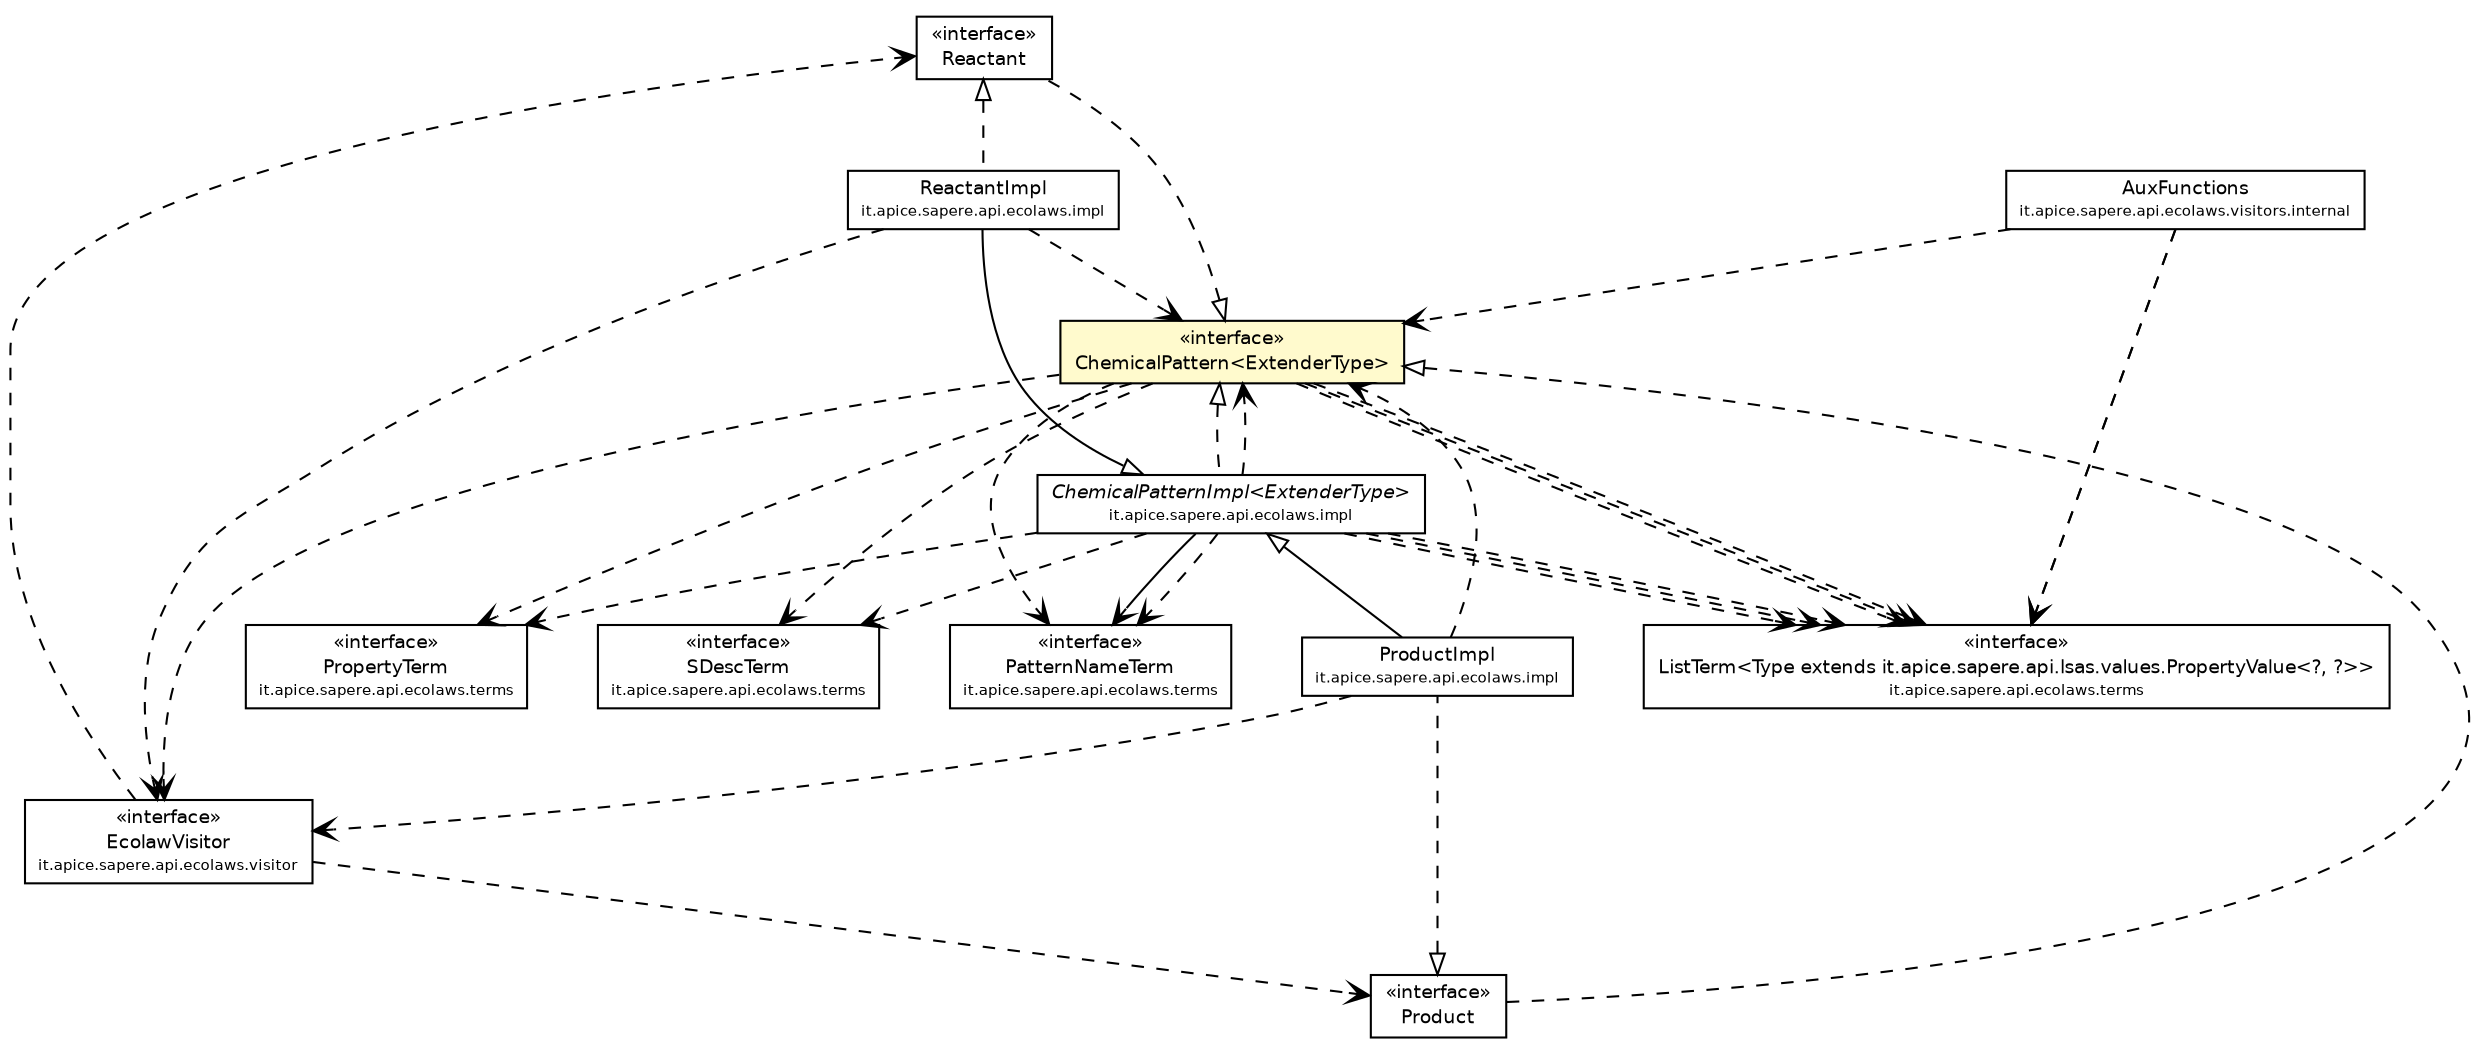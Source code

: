 #!/usr/local/bin/dot
#
# Class diagram 
# Generated by UmlGraph version 4.4 (http://www.spinellis.gr/sw/umlgraph)
#

digraph G {
	edge [fontname="Helvetica",fontsize=10,labelfontname="Helvetica",labelfontsize=10];
	node [fontname="Helvetica",fontsize=10,shape=plaintext];
	// it.apice.sapere.api.ecolaws.Reactant
	c17593 [label=<<table border="0" cellborder="1" cellspacing="0" cellpadding="2" port="p" href="./Reactant.html">
		<tr><td><table border="0" cellspacing="0" cellpadding="1">
			<tr><td> &laquo;interface&raquo; </td></tr>
			<tr><td> Reactant </td></tr>
		</table></td></tr>
		</table>>, fontname="Helvetica", fontcolor="black", fontsize=9.0];
	// it.apice.sapere.api.ecolaws.Product
	c17595 [label=<<table border="0" cellborder="1" cellspacing="0" cellpadding="2" port="p" href="./Product.html">
		<tr><td><table border="0" cellspacing="0" cellpadding="1">
			<tr><td> &laquo;interface&raquo; </td></tr>
			<tr><td> Product </td></tr>
		</table></td></tr>
		</table>>, fontname="Helvetica", fontcolor="black", fontsize=9.0];
	// it.apice.sapere.api.ecolaws.ChemicalPattern<ExtenderType>
	c17598 [label=<<table border="0" cellborder="1" cellspacing="0" cellpadding="2" port="p" bgcolor="lemonChiffon" href="./ChemicalPattern.html">
		<tr><td><table border="0" cellspacing="0" cellpadding="1">
			<tr><td> &laquo;interface&raquo; </td></tr>
			<tr><td> ChemicalPattern&lt;ExtenderType&gt; </td></tr>
		</table></td></tr>
		</table>>, fontname="Helvetica", fontcolor="black", fontsize=9.0];
	// it.apice.sapere.api.ecolaws.terms.SDescTerm
	c17620 [label=<<table border="0" cellborder="1" cellspacing="0" cellpadding="2" port="p" href="./terms/SDescTerm.html">
		<tr><td><table border="0" cellspacing="0" cellpadding="1">
			<tr><td> &laquo;interface&raquo; </td></tr>
			<tr><td> SDescTerm </td></tr>
			<tr><td><font point-size="7.0"> it.apice.sapere.api.ecolaws.terms </font></td></tr>
		</table></td></tr>
		</table>>, fontname="Helvetica", fontcolor="black", fontsize=9.0];
	// it.apice.sapere.api.ecolaws.terms.PropertyTerm
	c17621 [label=<<table border="0" cellborder="1" cellspacing="0" cellpadding="2" port="p" href="./terms/PropertyTerm.html">
		<tr><td><table border="0" cellspacing="0" cellpadding="1">
			<tr><td> &laquo;interface&raquo; </td></tr>
			<tr><td> PropertyTerm </td></tr>
			<tr><td><font point-size="7.0"> it.apice.sapere.api.ecolaws.terms </font></td></tr>
		</table></td></tr>
		</table>>, fontname="Helvetica", fontcolor="black", fontsize=9.0];
	// it.apice.sapere.api.ecolaws.terms.PatternNameTerm
	c17622 [label=<<table border="0" cellborder="1" cellspacing="0" cellpadding="2" port="p" href="./terms/PatternNameTerm.html">
		<tr><td><table border="0" cellspacing="0" cellpadding="1">
			<tr><td> &laquo;interface&raquo; </td></tr>
			<tr><td> PatternNameTerm </td></tr>
			<tr><td><font point-size="7.0"> it.apice.sapere.api.ecolaws.terms </font></td></tr>
		</table></td></tr>
		</table>>, fontname="Helvetica", fontcolor="black", fontsize=9.0];
	// it.apice.sapere.api.ecolaws.terms.ListTerm<Type extends it.apice.sapere.api.lsas.values.PropertyValue<?, ?>>
	c17623 [label=<<table border="0" cellborder="1" cellspacing="0" cellpadding="2" port="p" href="./terms/ListTerm.html">
		<tr><td><table border="0" cellspacing="0" cellpadding="1">
			<tr><td> &laquo;interface&raquo; </td></tr>
			<tr><td> ListTerm&lt;Type extends it.apice.sapere.api.lsas.values.PropertyValue&lt;?, ?&gt;&gt; </td></tr>
			<tr><td><font point-size="7.0"> it.apice.sapere.api.ecolaws.terms </font></td></tr>
		</table></td></tr>
		</table>>, fontname="Helvetica", fontcolor="black", fontsize=9.0];
	// it.apice.sapere.api.ecolaws.visitor.EcolawVisitor
	c17627 [label=<<table border="0" cellborder="1" cellspacing="0" cellpadding="2" port="p" href="./visitor/EcolawVisitor.html">
		<tr><td><table border="0" cellspacing="0" cellpadding="1">
			<tr><td> &laquo;interface&raquo; </td></tr>
			<tr><td> EcolawVisitor </td></tr>
			<tr><td><font point-size="7.0"> it.apice.sapere.api.ecolaws.visitor </font></td></tr>
		</table></td></tr>
		</table>>, fontname="Helvetica", fontcolor="black", fontsize=9.0];
	// it.apice.sapere.api.ecolaws.impl.ReactantImpl
	c17700 [label=<<table border="0" cellborder="1" cellspacing="0" cellpadding="2" port="p" href="./impl/ReactantImpl.html">
		<tr><td><table border="0" cellspacing="0" cellpadding="1">
			<tr><td> ReactantImpl </td></tr>
			<tr><td><font point-size="7.0"> it.apice.sapere.api.ecolaws.impl </font></td></tr>
		</table></td></tr>
		</table>>, fontname="Helvetica", fontcolor="black", fontsize=9.0];
	// it.apice.sapere.api.ecolaws.impl.ProductImpl
	c17701 [label=<<table border="0" cellborder="1" cellspacing="0" cellpadding="2" port="p" href="./impl/ProductImpl.html">
		<tr><td><table border="0" cellspacing="0" cellpadding="1">
			<tr><td> ProductImpl </td></tr>
			<tr><td><font point-size="7.0"> it.apice.sapere.api.ecolaws.impl </font></td></tr>
		</table></td></tr>
		</table>>, fontname="Helvetica", fontcolor="black", fontsize=9.0];
	// it.apice.sapere.api.ecolaws.impl.ChemicalPatternImpl<ExtenderType>
	c17704 [label=<<table border="0" cellborder="1" cellspacing="0" cellpadding="2" port="p" href="./impl/ChemicalPatternImpl.html">
		<tr><td><table border="0" cellspacing="0" cellpadding="1">
			<tr><td><font face="Helvetica-Oblique"> ChemicalPatternImpl&lt;ExtenderType&gt; </font></td></tr>
			<tr><td><font point-size="7.0"> it.apice.sapere.api.ecolaws.impl </font></td></tr>
		</table></td></tr>
		</table>>, fontname="Helvetica", fontcolor="black", fontsize=9.0];
	// it.apice.sapere.api.ecolaws.visitors.internal.AuxFunctions
	c17719 [label=<<table border="0" cellborder="1" cellspacing="0" cellpadding="2" port="p" href="./visitors/internal/AuxFunctions.html">
		<tr><td><table border="0" cellspacing="0" cellpadding="1">
			<tr><td> AuxFunctions </td></tr>
			<tr><td><font point-size="7.0"> it.apice.sapere.api.ecolaws.visitors.internal </font></td></tr>
		</table></td></tr>
		</table>>, fontname="Helvetica", fontcolor="black", fontsize=9.0];
	//it.apice.sapere.api.ecolaws.Reactant implements it.apice.sapere.api.ecolaws.ChemicalPattern<ExtenderType>
	c17598:p -> c17593:p [dir=back,arrowtail=empty,style=dashed];
	//it.apice.sapere.api.ecolaws.Product implements it.apice.sapere.api.ecolaws.ChemicalPattern<ExtenderType>
	c17598:p -> c17595:p [dir=back,arrowtail=empty,style=dashed];
	//it.apice.sapere.api.ecolaws.impl.ReactantImpl extends it.apice.sapere.api.ecolaws.impl.ChemicalPatternImpl<it.apice.sapere.api.ecolaws.Reactant>
	c17704:p -> c17700:p [dir=back,arrowtail=empty];
	//it.apice.sapere.api.ecolaws.impl.ReactantImpl implements it.apice.sapere.api.ecolaws.Reactant
	c17593:p -> c17700:p [dir=back,arrowtail=empty,style=dashed];
	//it.apice.sapere.api.ecolaws.impl.ProductImpl extends it.apice.sapere.api.ecolaws.impl.ChemicalPatternImpl<it.apice.sapere.api.ecolaws.Product>
	c17704:p -> c17701:p [dir=back,arrowtail=empty];
	//it.apice.sapere.api.ecolaws.impl.ProductImpl implements it.apice.sapere.api.ecolaws.Product
	c17595:p -> c17701:p [dir=back,arrowtail=empty,style=dashed];
	//it.apice.sapere.api.ecolaws.impl.ChemicalPatternImpl<ExtenderType> implements it.apice.sapere.api.ecolaws.ChemicalPattern<ExtenderType>
	c17598:p -> c17704:p [dir=back,arrowtail=empty,style=dashed];
	// it.apice.sapere.api.ecolaws.impl.ChemicalPatternImpl<ExtenderType> NAVASSOC it.apice.sapere.api.ecolaws.terms.PatternNameTerm
	c17704:p -> c17622:p [taillabel="", label="", headlabel="", fontname="Helvetica", fontcolor="black", fontsize=10.0, color="black", arrowhead=open];
	// it.apice.sapere.api.ecolaws.ChemicalPattern<ExtenderType> DEPEND it.apice.sapere.api.ecolaws.terms.SDescTerm
	c17598:p -> c17620:p [taillabel="", label="", headlabel="", fontname="Helvetica", fontcolor="black", fontsize=10.0, color="black", arrowhead=open, style=dashed];
	// it.apice.sapere.api.ecolaws.ChemicalPattern<ExtenderType> DEPEND it.apice.sapere.api.ecolaws.terms.ListTerm<Type extends it.apice.sapere.api.lsas.values.PropertyValue<?, ?>>
	c17598:p -> c17623:p [taillabel="", label="", headlabel="", fontname="Helvetica", fontcolor="black", fontsize=10.0, color="black", arrowhead=open, style=dashed];
	// it.apice.sapere.api.ecolaws.ChemicalPattern<ExtenderType> DEPEND it.apice.sapere.api.ecolaws.terms.PatternNameTerm
	c17598:p -> c17622:p [taillabel="", label="", headlabel="", fontname="Helvetica", fontcolor="black", fontsize=10.0, color="black", arrowhead=open, style=dashed];
	// it.apice.sapere.api.ecolaws.ChemicalPattern<ExtenderType> DEPEND it.apice.sapere.api.ecolaws.terms.ListTerm<Type extends it.apice.sapere.api.lsas.values.PropertyValue<?, ?>>
	c17598:p -> c17623:p [taillabel="", label="", headlabel="", fontname="Helvetica", fontcolor="black", fontsize=10.0, color="black", arrowhead=open, style=dashed];
	// it.apice.sapere.api.ecolaws.ChemicalPattern<ExtenderType> DEPEND it.apice.sapere.api.ecolaws.terms.PropertyTerm
	c17598:p -> c17621:p [taillabel="", label="", headlabel="", fontname="Helvetica", fontcolor="black", fontsize=10.0, color="black", arrowhead=open, style=dashed];
	// it.apice.sapere.api.ecolaws.ChemicalPattern<ExtenderType> DEPEND it.apice.sapere.api.ecolaws.terms.ListTerm<Type extends it.apice.sapere.api.lsas.values.PropertyValue<?, ?>>
	c17598:p -> c17623:p [taillabel="", label="", headlabel="", fontname="Helvetica", fontcolor="black", fontsize=10.0, color="black", arrowhead=open, style=dashed];
	// it.apice.sapere.api.ecolaws.ChemicalPattern<ExtenderType> DEPEND it.apice.sapere.api.ecolaws.visitor.EcolawVisitor
	c17598:p -> c17627:p [taillabel="", label="", headlabel="", fontname="Helvetica", fontcolor="black", fontsize=10.0, color="black", arrowhead=open, style=dashed];
	// it.apice.sapere.api.ecolaws.visitor.EcolawVisitor DEPEND it.apice.sapere.api.ecolaws.Reactant
	c17627:p -> c17593:p [taillabel="", label="", headlabel="", fontname="Helvetica", fontcolor="black", fontsize=10.0, color="black", arrowhead=open, style=dashed];
	// it.apice.sapere.api.ecolaws.visitor.EcolawVisitor DEPEND it.apice.sapere.api.ecolaws.Product
	c17627:p -> c17595:p [taillabel="", label="", headlabel="", fontname="Helvetica", fontcolor="black", fontsize=10.0, color="black", arrowhead=open, style=dashed];
	// it.apice.sapere.api.ecolaws.impl.ReactantImpl DEPEND it.apice.sapere.api.ecolaws.ChemicalPattern<ExtenderType>
	c17700:p -> c17598:p [taillabel="", label="", headlabel="", fontname="Helvetica", fontcolor="black", fontsize=10.0, color="black", arrowhead=open, style=dashed];
	// it.apice.sapere.api.ecolaws.impl.ReactantImpl DEPEND it.apice.sapere.api.ecolaws.visitor.EcolawVisitor
	c17700:p -> c17627:p [taillabel="", label="", headlabel="", fontname="Helvetica", fontcolor="black", fontsize=10.0, color="black", arrowhead=open, style=dashed];
	// it.apice.sapere.api.ecolaws.impl.ProductImpl DEPEND it.apice.sapere.api.ecolaws.visitor.EcolawVisitor
	c17701:p -> c17627:p [taillabel="", label="", headlabel="", fontname="Helvetica", fontcolor="black", fontsize=10.0, color="black", arrowhead=open, style=dashed];
	// it.apice.sapere.api.ecolaws.impl.ProductImpl DEPEND it.apice.sapere.api.ecolaws.ChemicalPattern<ExtenderType>
	c17701:p -> c17598:p [taillabel="", label="", headlabel="", fontname="Helvetica", fontcolor="black", fontsize=10.0, color="black", arrowhead=open, style=dashed];
	// it.apice.sapere.api.ecolaws.impl.ChemicalPatternImpl<ExtenderType> DEPEND it.apice.sapere.api.ecolaws.terms.SDescTerm
	c17704:p -> c17620:p [taillabel="", label="", headlabel="", fontname="Helvetica", fontcolor="black", fontsize=10.0, color="black", arrowhead=open, style=dashed];
	// it.apice.sapere.api.ecolaws.impl.ChemicalPatternImpl<ExtenderType> DEPEND it.apice.sapere.api.ecolaws.terms.ListTerm<Type extends it.apice.sapere.api.lsas.values.PropertyValue<?, ?>>
	c17704:p -> c17623:p [taillabel="", label="", headlabel="", fontname="Helvetica", fontcolor="black", fontsize=10.0, color="black", arrowhead=open, style=dashed];
	// it.apice.sapere.api.ecolaws.impl.ChemicalPatternImpl<ExtenderType> DEPEND it.apice.sapere.api.ecolaws.ChemicalPattern<ExtenderType>
	c17704:p -> c17598:p [taillabel="", label="", headlabel="", fontname="Helvetica", fontcolor="black", fontsize=10.0, color="black", arrowhead=open, style=dashed];
	// it.apice.sapere.api.ecolaws.impl.ChemicalPatternImpl<ExtenderType> DEPEND it.apice.sapere.api.ecolaws.terms.PatternNameTerm
	c17704:p -> c17622:p [taillabel="", label="", headlabel="", fontname="Helvetica", fontcolor="black", fontsize=10.0, color="black", arrowhead=open, style=dashed];
	// it.apice.sapere.api.ecolaws.impl.ChemicalPatternImpl<ExtenderType> DEPEND it.apice.sapere.api.ecolaws.terms.PropertyTerm
	c17704:p -> c17621:p [taillabel="", label="", headlabel="", fontname="Helvetica", fontcolor="black", fontsize=10.0, color="black", arrowhead=open, style=dashed];
	// it.apice.sapere.api.ecolaws.impl.ChemicalPatternImpl<ExtenderType> DEPEND it.apice.sapere.api.ecolaws.terms.ListTerm<Type extends it.apice.sapere.api.lsas.values.PropertyValue<?, ?>>
	c17704:p -> c17623:p [taillabel="", label="", headlabel="", fontname="Helvetica", fontcolor="black", fontsize=10.0, color="black", arrowhead=open, style=dashed];
	// it.apice.sapere.api.ecolaws.impl.ChemicalPatternImpl<ExtenderType> DEPEND it.apice.sapere.api.ecolaws.terms.ListTerm<Type extends it.apice.sapere.api.lsas.values.PropertyValue<?, ?>>
	c17704:p -> c17623:p [taillabel="", label="", headlabel="", fontname="Helvetica", fontcolor="black", fontsize=10.0, color="black", arrowhead=open, style=dashed];
	// it.apice.sapere.api.ecolaws.visitors.internal.AuxFunctions DEPEND it.apice.sapere.api.ecolaws.terms.ListTerm<Type extends it.apice.sapere.api.lsas.values.PropertyValue<?, ?>>
	c17719:p -> c17623:p [taillabel="", label="", headlabel="", fontname="Helvetica", fontcolor="black", fontsize=10.0, color="black", arrowhead=open, style=dashed];
	// it.apice.sapere.api.ecolaws.visitors.internal.AuxFunctions DEPEND it.apice.sapere.api.ecolaws.terms.ListTerm<Type extends it.apice.sapere.api.lsas.values.PropertyValue<?, ?>>
	c17719:p -> c17623:p [taillabel="", label="", headlabel="", fontname="Helvetica", fontcolor="black", fontsize=10.0, color="black", arrowhead=open, style=dashed];
	// it.apice.sapere.api.ecolaws.visitors.internal.AuxFunctions DEPEND it.apice.sapere.api.ecolaws.ChemicalPattern<ExtenderType>
	c17719:p -> c17598:p [taillabel="", label="", headlabel="", fontname="Helvetica", fontcolor="black", fontsize=10.0, color="black", arrowhead=open, style=dashed];
}

